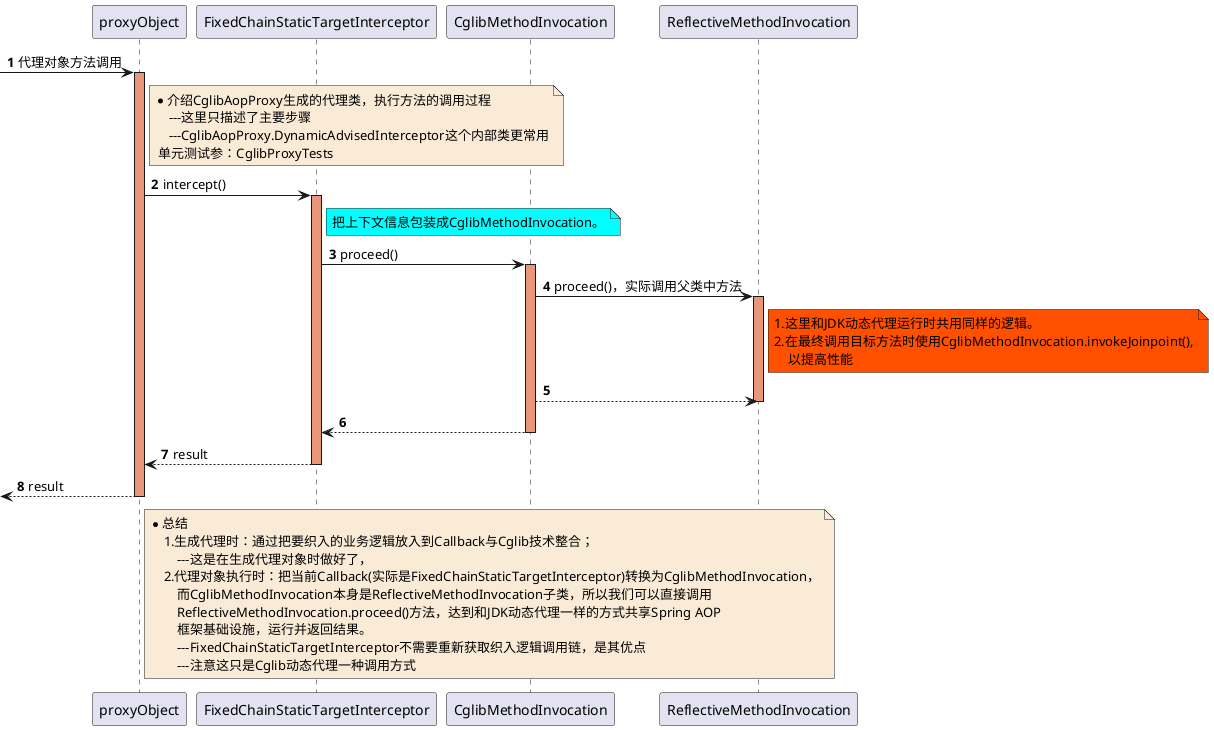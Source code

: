 @startuml

autonumber

-> proxyObject: 代理对象方法调用

note right of proxyObject #FAEBD7
    *介绍CglibAopProxy生成的代理类，执行方法的调用过程
        ---这里只描述了主要步骤
        ---CglibAopProxy.DynamicAdvisedInterceptor这个内部类更常用
     单元测试参：CglibProxyTests
end note
activate proxyObject #DarkSalmon

    proxyObject -> FixedChainStaticTargetInterceptor : intercept()
    activate FixedChainStaticTargetInterceptor #DarkSalmon
        note right of FixedChainStaticTargetInterceptor #aqua
            把上下文信息包装成CglibMethodInvocation。
        end note

        FixedChainStaticTargetInterceptor -> CglibMethodInvocation : proceed()
        activate CglibMethodInvocation #DarkSalmon
            CglibMethodInvocation -> ReflectiveMethodInvocation : proceed()，实际调用父类中方法
            activate ReflectiveMethodInvocation #DarkSalmon
                note right of ReflectiveMethodInvocation #FF5000
                    1.这里和JDK动态代理运行时共用同样的逻辑。
                    2.在最终调用目标方法时使用CglibMethodInvocation.invokeJoinpoint(),
                        以提高性能
                end note
            CglibMethodInvocation --> ReflectiveMethodInvocation
            deactivate ReflectiveMethodInvocation
        CglibMethodInvocation --> FixedChainStaticTargetInterceptor
        deactivate CglibMethodInvocation


    FixedChainStaticTargetInterceptor --> proxyObject : result
    deactivate FixedChainStaticTargetInterceptor


<-- proxyObject : result
deactivate proxyObject

note right of proxyObject #FAEBD7
*总结
    1.生成代理时：通过把要织入的业务逻辑放入到Callback与Cglib技术整合；
        ---这是在生成代理对象时做好了，
    2.代理对象执行时：把当前Callback(实际是FixedChainStaticTargetInterceptor)转换为CglibMethodInvocation，
        而CglibMethodInvocation本身是ReflectiveMethodInvocation子类，所以我们可以直接调用
        ReflectiveMethodInvocation.proceed()方法，达到和JDK动态代理一样的方式共享Spring AOP
        框架基础设施，运行并返回结果。
        ---FixedChainStaticTargetInterceptor不需要重新获取织入逻辑调用链，是其优点
        ---注意这只是Cglib动态代理一种调用方式
end note

@enduml